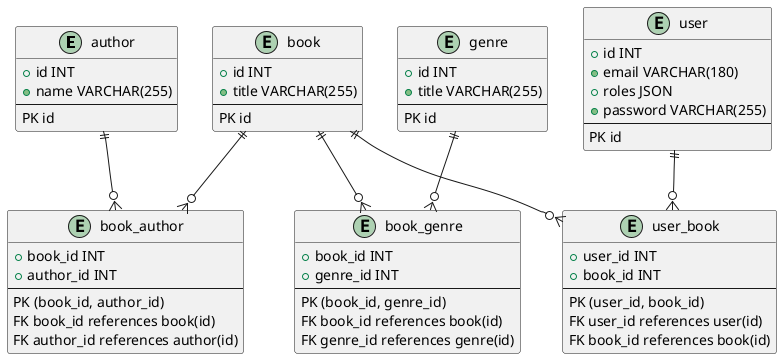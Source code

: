 @startuml

entity "author" {
  + id INT
  + name VARCHAR(255)
  --
  PK id
}

entity "book" {
  + id INT
  + title VARCHAR(255)
  --
  PK id
}

entity "genre" {
  + id INT
  + title VARCHAR(255)
  --
  PK id
}

entity "user" {
  + id INT
  + email VARCHAR(180)
  + roles JSON
  + password VARCHAR(255)
  --
  PK id
}

entity "book_genre" {
  + book_id INT
  + genre_id INT
  --
  PK (book_id, genre_id)
  FK book_id references book(id)
  FK genre_id references genre(id)
}

entity "book_author" {
  + book_id INT
  + author_id INT
  --
  PK (book_id, author_id)
  FK book_id references book(id)
  FK author_id references author(id)
}

entity "user_book" {
  + user_id INT
  + book_id INT
  --
  PK (user_id, book_id)
  FK user_id references user(id)
  FK book_id references book(id)
}

book ||--o{ book_genre
book ||--o{ book_author
book ||--o{ user_book
genre ||--o{ book_genre
user ||--o{ user_book
author ||--o{ book_author

@enduml
